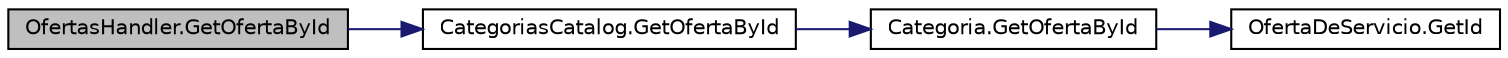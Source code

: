 digraph "OfertasHandler.GetOfertaById"
{
 // INTERACTIVE_SVG=YES
 // LATEX_PDF_SIZE
  edge [fontname="Helvetica",fontsize="10",labelfontname="Helvetica",labelfontsize="10"];
  node [fontname="Helvetica",fontsize="10",shape=record];
  rankdir="LR";
  Node1 [label="OfertasHandler.GetOfertaById",height=0.2,width=0.4,color="black", fillcolor="grey75", style="filled", fontcolor="black",tooltip="Método para obtener una OfertaDeServicio por id."];
  Node1 -> Node2 [color="midnightblue",fontsize="10",style="solid",fontname="Helvetica"];
  Node2 [label="CategoriasCatalog.GetOfertaById",height=0.2,width=0.4,color="black", fillcolor="white", style="filled",URL="$classCategoriasCatalog.html#a19cc28dc8303a7d6d5b77db7a57d503d",tooltip="Método para obtener OfertaDeServicio por id."];
  Node2 -> Node3 [color="midnightblue",fontsize="10",style="solid",fontname="Helvetica"];
  Node3 [label="Categoria.GetOfertaById",height=0.2,width=0.4,color="black", fillcolor="white", style="filled",URL="$classCategoria.html#a89901a153f0f3b2b29be4edd8e3e2435",tooltip="Filtrar OfertaDeServicio por id."];
  Node3 -> Node4 [color="midnightblue",fontsize="10",style="solid",fontname="Helvetica"];
  Node4 [label="OfertaDeServicio.GetId",height=0.2,width=0.4,color="black", fillcolor="white", style="filled",URL="$classOfertaDeServicio.html#a08ddd2ddbf7350edba02c0df6479e3be",tooltip="Método para obtener id de OfertaDeServicio."];
}
